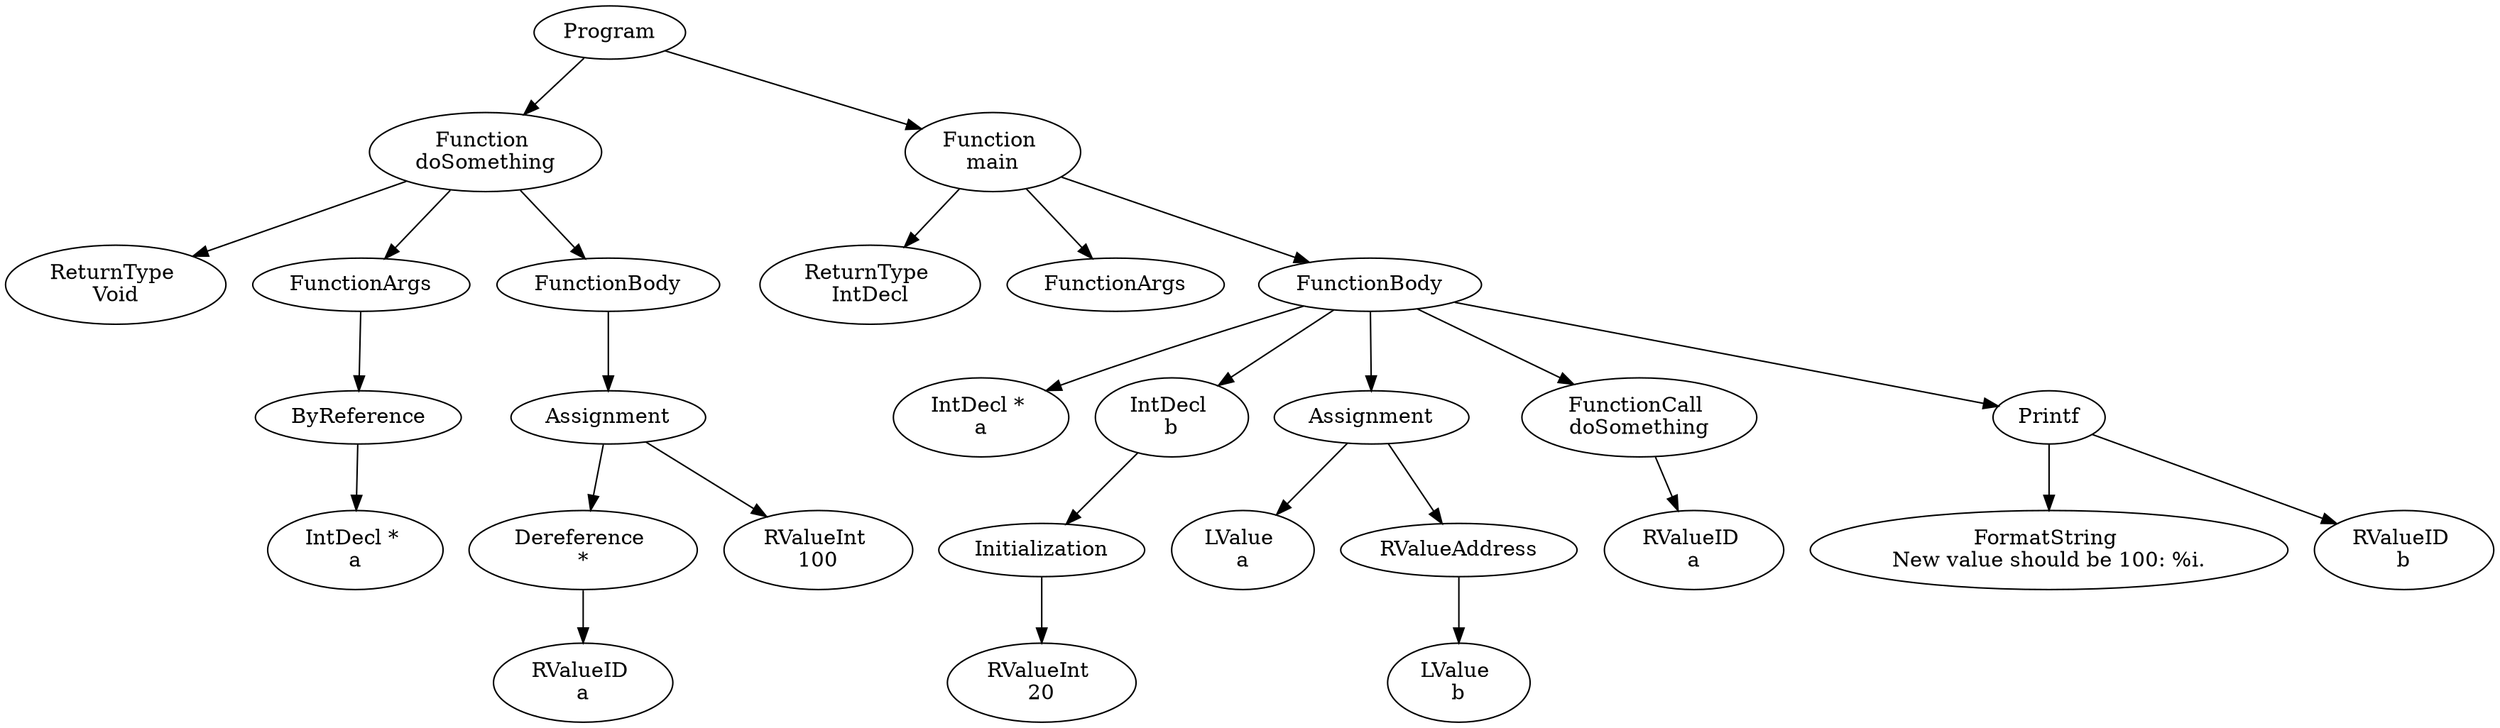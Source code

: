 digraph AST {
2 [label="Program"];
3 [label="Function \ndoSomething"];
4 [label="ReturnType \nVoid"];
5 [label="FunctionArgs"];
6 [label="ByReference"];
7 [label="IntDecl * \na"];
6 -> 7;
5 -> 6;
8 [label="FunctionBody"];
9 [label="Assignment"];
10 [label="Dereference \n*"];
11 [label="RValueID \na"];
10 -> 11;
12 [label="RValueInt \n100"];
9 -> 10;
9 -> 12;
8 -> 9;
3 -> 4;
3 -> 5;
3 -> 8;
13 [label="Function \nmain"];
14 [label="ReturnType \nIntDecl"];
15 [label="FunctionArgs"];
16 [label="FunctionBody"];
17 [label="IntDecl * \na"];
18 [label="IntDecl \nb"];
19 [label="Initialization"];
20 [label="RValueInt \n20"];
19 -> 20;
18 -> 19;
21 [label="Assignment"];
22 [label="LValue \na"];
23 [label="RValueAddress"];
24 [label="LValue \nb"];
23 -> 24;
21 -> 22;
21 -> 23;
25 [label="FunctionCall \ndoSomething"];
26 [label="RValueID \na"];
25 -> 26;
27 [label="Printf"];
28 [label="FormatString \nNew value should be 100: %i.\n"];
29 [label="RValueID \nb"];
27 -> 28;
27 -> 29;
16 -> 17;
16 -> 18;
16 -> 21;
16 -> 25;
16 -> 27;
13 -> 14;
13 -> 15;
13 -> 16;
2 -> 3;
2 -> 13;
}